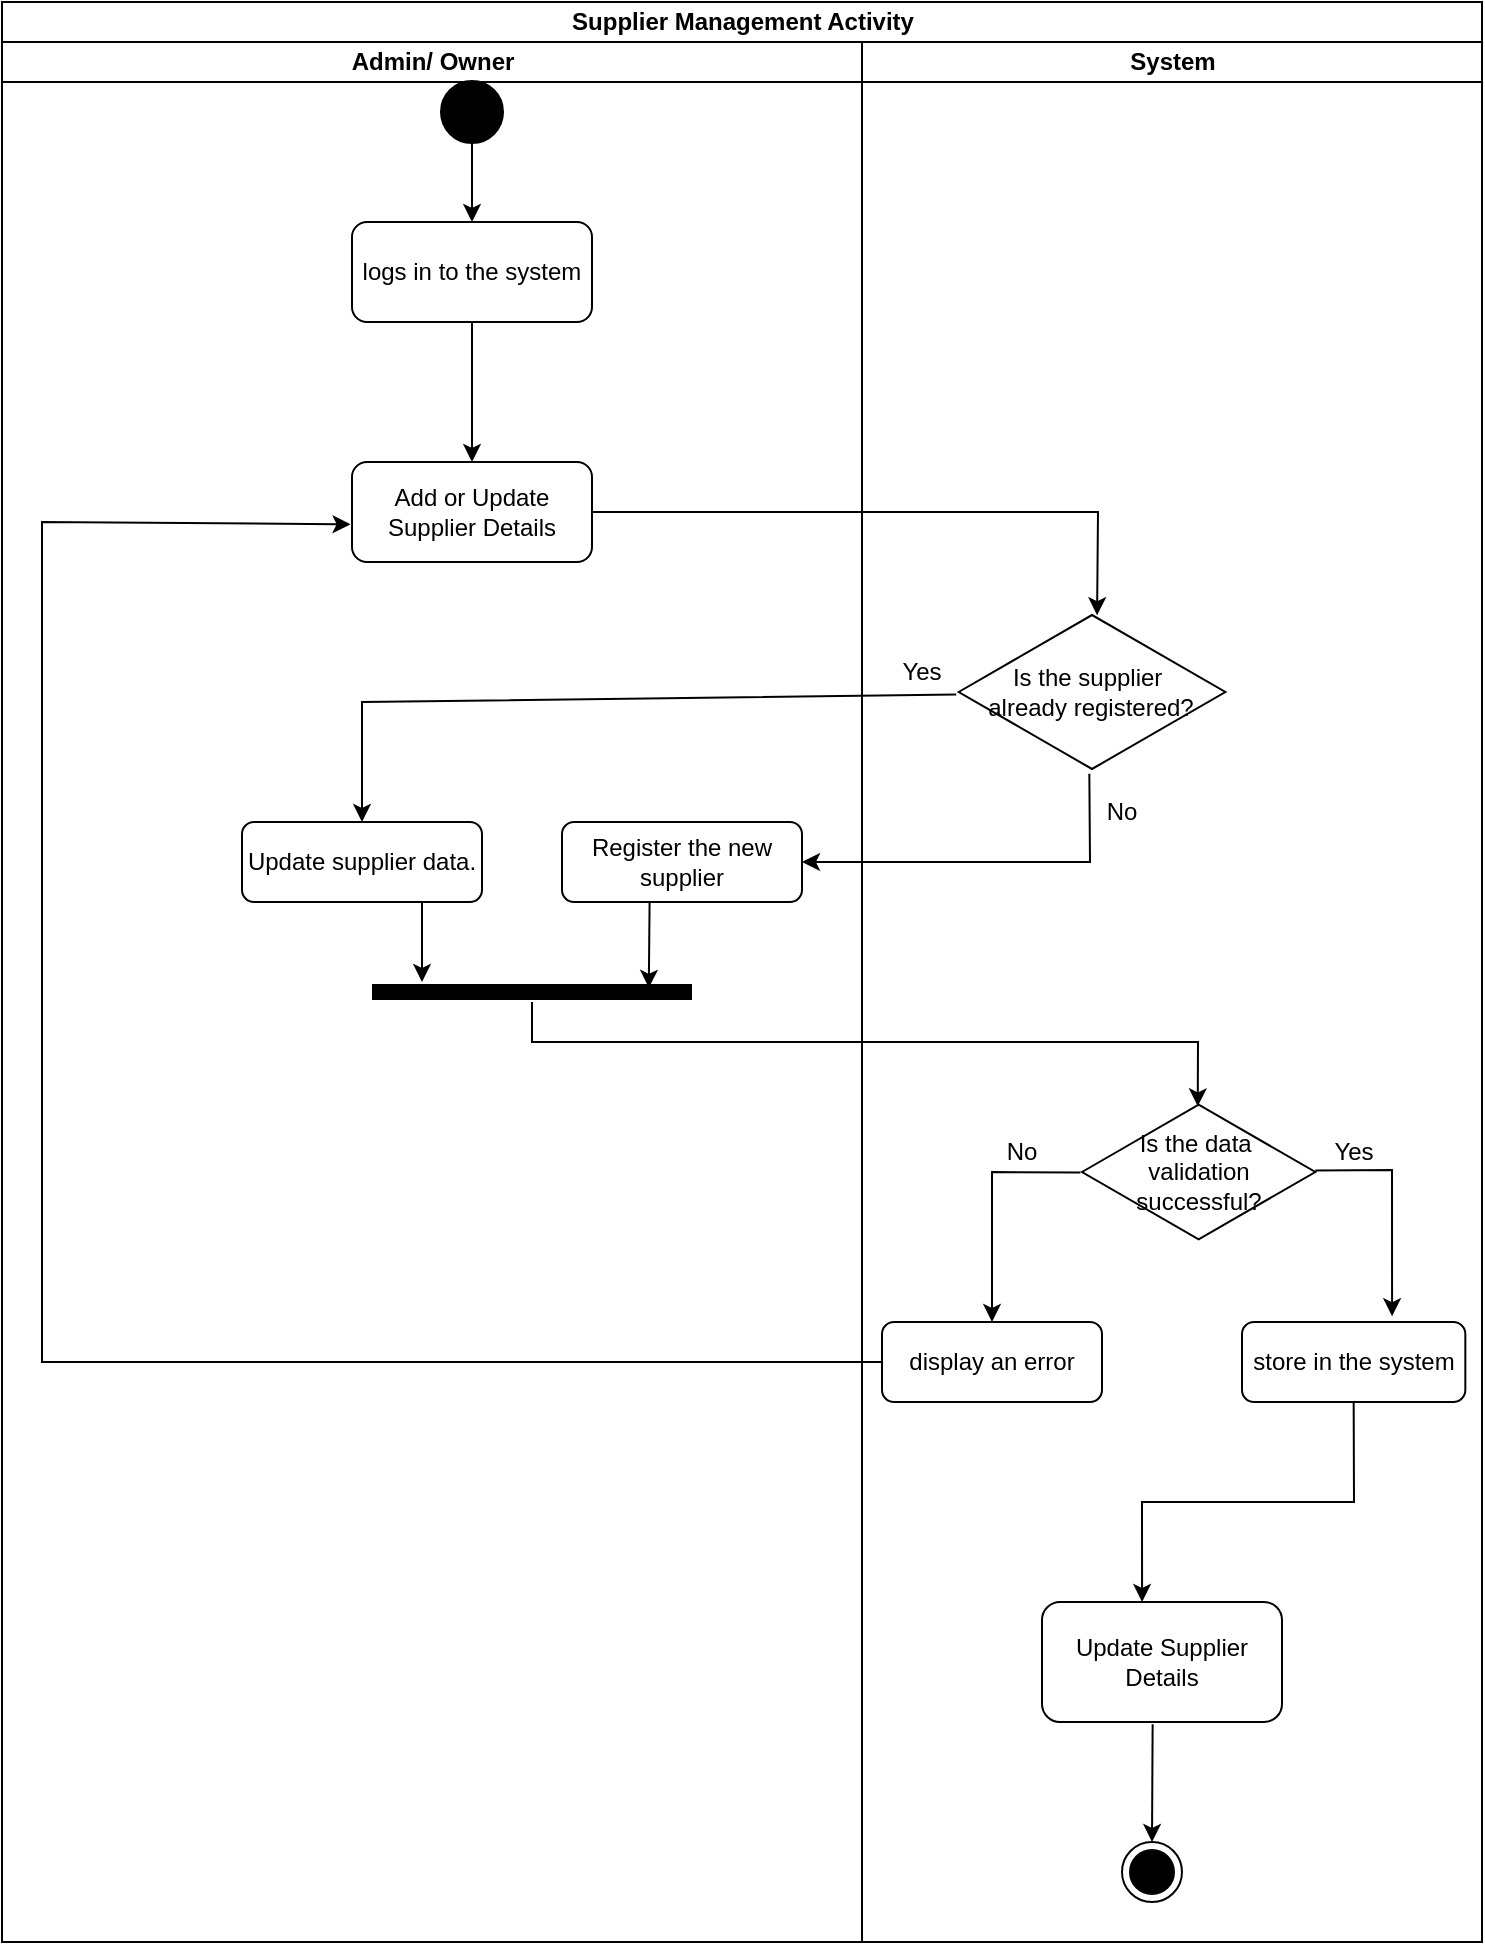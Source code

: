 <mxfile version="24.7.17">
  <diagram name="Page-1" id="7kJY-D1wnbRMmSLvOsFZ">
    <mxGraphModel dx="1480" dy="866" grid="1" gridSize="10" guides="1" tooltips="1" connect="1" arrows="1" fold="1" page="1" pageScale="1" pageWidth="850" pageHeight="1100" math="0" shadow="0">
      <root>
        <mxCell id="0" />
        <mxCell id="1" parent="0" />
        <mxCell id="IyWoWXMA88X-UI1_IplW-1" value="Supplier Management Activity" style="swimlane;childLayout=stackLayout;resizeParent=1;resizeParentMax=0;startSize=20;html=1;" vertex="1" parent="1">
          <mxGeometry x="170" y="40" width="740" height="970" as="geometry" />
        </mxCell>
        <mxCell id="IyWoWXMA88X-UI1_IplW-11" value="" style="endArrow=classic;html=1;rounded=0;exitX=1;exitY=0.5;exitDx=0;exitDy=0;entryX=0.519;entryY=0.02;entryDx=0;entryDy=0;entryPerimeter=0;" edge="1" parent="IyWoWXMA88X-UI1_IplW-1" source="IyWoWXMA88X-UI1_IplW-8" target="IyWoWXMA88X-UI1_IplW-10">
          <mxGeometry width="50" height="50" relative="1" as="geometry">
            <mxPoint x="260" y="350" as="sourcePoint" />
            <mxPoint x="310" y="300" as="targetPoint" />
            <Array as="points">
              <mxPoint x="548" y="255" />
            </Array>
          </mxGeometry>
        </mxCell>
        <mxCell id="IyWoWXMA88X-UI1_IplW-13" value="" style="endArrow=classic;html=1;rounded=0;exitX=-0.009;exitY=0.516;exitDx=0;exitDy=0;exitPerimeter=0;entryX=0.5;entryY=0;entryDx=0;entryDy=0;" edge="1" parent="IyWoWXMA88X-UI1_IplW-1" source="IyWoWXMA88X-UI1_IplW-10" target="IyWoWXMA88X-UI1_IplW-12">
          <mxGeometry width="50" height="50" relative="1" as="geometry">
            <mxPoint x="210" y="400" as="sourcePoint" />
            <mxPoint x="260" y="350" as="targetPoint" />
            <Array as="points">
              <mxPoint x="180" y="350" />
            </Array>
          </mxGeometry>
        </mxCell>
        <mxCell id="IyWoWXMA88X-UI1_IplW-16" value="" style="endArrow=classic;html=1;rounded=0;exitX=0.49;exitY=1.011;exitDx=0;exitDy=0;exitPerimeter=0;entryX=1;entryY=0.5;entryDx=0;entryDy=0;" edge="1" parent="IyWoWXMA88X-UI1_IplW-1" source="IyWoWXMA88X-UI1_IplW-10" target="IyWoWXMA88X-UI1_IplW-15">
          <mxGeometry width="50" height="50" relative="1" as="geometry">
            <mxPoint x="200" y="430" as="sourcePoint" />
            <mxPoint x="250" y="380" as="targetPoint" />
            <Array as="points">
              <mxPoint x="544" y="430" />
            </Array>
          </mxGeometry>
        </mxCell>
        <mxCell id="IyWoWXMA88X-UI1_IplW-24" value="" style="endArrow=classic;html=1;rounded=0;entryX=0.496;entryY=0.031;entryDx=0;entryDy=0;entryPerimeter=0;" edge="1" parent="IyWoWXMA88X-UI1_IplW-1" source="IyWoWXMA88X-UI1_IplW-19" target="IyWoWXMA88X-UI1_IplW-23">
          <mxGeometry width="50" height="50" relative="1" as="geometry">
            <mxPoint x="160" y="640" as="sourcePoint" />
            <mxPoint x="210" y="590" as="targetPoint" />
            <Array as="points">
              <mxPoint x="265" y="520" />
              <mxPoint x="598" y="520" />
            </Array>
          </mxGeometry>
        </mxCell>
        <mxCell id="IyWoWXMA88X-UI1_IplW-2" value="Admin/ Owner" style="swimlane;startSize=20;html=1;" vertex="1" parent="IyWoWXMA88X-UI1_IplW-1">
          <mxGeometry y="20" width="430" height="950" as="geometry" />
        </mxCell>
        <mxCell id="IyWoWXMA88X-UI1_IplW-5" value="" style="strokeWidth=2;html=1;shape=mxgraph.flowchart.start_2;whiteSpace=wrap;fillColor=#000000;" vertex="1" parent="IyWoWXMA88X-UI1_IplW-2">
          <mxGeometry x="220" y="20" width="30" height="30" as="geometry" />
        </mxCell>
        <mxCell id="IyWoWXMA88X-UI1_IplW-6" value="logs in to the system" style="rounded=1;whiteSpace=wrap;html=1;" vertex="1" parent="IyWoWXMA88X-UI1_IplW-2">
          <mxGeometry x="175" y="90" width="120" height="50" as="geometry" />
        </mxCell>
        <mxCell id="IyWoWXMA88X-UI1_IplW-7" value="" style="endArrow=classic;html=1;rounded=0;exitX=0.5;exitY=1;exitDx=0;exitDy=0;exitPerimeter=0;" edge="1" parent="IyWoWXMA88X-UI1_IplW-2" source="IyWoWXMA88X-UI1_IplW-5" target="IyWoWXMA88X-UI1_IplW-6">
          <mxGeometry width="50" height="50" relative="1" as="geometry">
            <mxPoint x="260" y="230" as="sourcePoint" />
            <mxPoint x="310" y="180" as="targetPoint" />
          </mxGeometry>
        </mxCell>
        <mxCell id="IyWoWXMA88X-UI1_IplW-8" value="Add or Update Supplier Details" style="rounded=1;whiteSpace=wrap;html=1;" vertex="1" parent="IyWoWXMA88X-UI1_IplW-2">
          <mxGeometry x="175" y="210" width="120" height="50" as="geometry" />
        </mxCell>
        <mxCell id="IyWoWXMA88X-UI1_IplW-9" value="" style="endArrow=classic;html=1;rounded=0;exitX=0.5;exitY=1;exitDx=0;exitDy=0;entryX=0.5;entryY=0;entryDx=0;entryDy=0;" edge="1" parent="IyWoWXMA88X-UI1_IplW-2" source="IyWoWXMA88X-UI1_IplW-6" target="IyWoWXMA88X-UI1_IplW-8">
          <mxGeometry width="50" height="50" relative="1" as="geometry">
            <mxPoint x="260" y="230" as="sourcePoint" />
            <mxPoint x="310" y="180" as="targetPoint" />
          </mxGeometry>
        </mxCell>
        <mxCell id="IyWoWXMA88X-UI1_IplW-12" value="Update supplier data." style="rounded=1;whiteSpace=wrap;html=1;" vertex="1" parent="IyWoWXMA88X-UI1_IplW-2">
          <mxGeometry x="120" y="390" width="120" height="40" as="geometry" />
        </mxCell>
        <mxCell id="IyWoWXMA88X-UI1_IplW-15" value="Register the new supplier" style="rounded=1;whiteSpace=wrap;html=1;" vertex="1" parent="IyWoWXMA88X-UI1_IplW-2">
          <mxGeometry x="280" y="390" width="120" height="40" as="geometry" />
        </mxCell>
        <mxCell id="IyWoWXMA88X-UI1_IplW-19" value="" style="line;strokeWidth=8;html=1;" vertex="1" parent="IyWoWXMA88X-UI1_IplW-2">
          <mxGeometry x="185" y="470" width="160" height="10" as="geometry" />
        </mxCell>
        <mxCell id="IyWoWXMA88X-UI1_IplW-20" value="" style="endArrow=classic;html=1;rounded=0;exitX=0.75;exitY=1;exitDx=0;exitDy=0;" edge="1" parent="IyWoWXMA88X-UI1_IplW-2" source="IyWoWXMA88X-UI1_IplW-12">
          <mxGeometry width="50" height="50" relative="1" as="geometry">
            <mxPoint x="170" y="470" as="sourcePoint" />
            <mxPoint x="210" y="470" as="targetPoint" />
          </mxGeometry>
        </mxCell>
        <mxCell id="IyWoWXMA88X-UI1_IplW-21" value="" style="endArrow=classic;html=1;rounded=0;exitX=0.365;exitY=0.993;exitDx=0;exitDy=0;entryX=0.865;entryY=0.288;entryDx=0;entryDy=0;entryPerimeter=0;exitPerimeter=0;" edge="1" parent="IyWoWXMA88X-UI1_IplW-2" source="IyWoWXMA88X-UI1_IplW-15" target="IyWoWXMA88X-UI1_IplW-19">
          <mxGeometry width="50" height="50" relative="1" as="geometry">
            <mxPoint x="170" y="470" as="sourcePoint" />
            <mxPoint x="260" y="470" as="targetPoint" />
          </mxGeometry>
        </mxCell>
        <mxCell id="IyWoWXMA88X-UI1_IplW-31" value="" style="endArrow=classic;html=1;rounded=0;exitX=0;exitY=0.5;exitDx=0;exitDy=0;entryX=-0.006;entryY=0.623;entryDx=0;entryDy=0;entryPerimeter=0;" edge="1" parent="IyWoWXMA88X-UI1_IplW-1" source="IyWoWXMA88X-UI1_IplW-22" target="IyWoWXMA88X-UI1_IplW-8">
          <mxGeometry width="50" height="50" relative="1" as="geometry">
            <mxPoint x="260" y="470" as="sourcePoint" />
            <mxPoint x="-80" y="280" as="targetPoint" />
            <Array as="points">
              <mxPoint x="20" y="680" />
              <mxPoint x="20" y="260" />
            </Array>
          </mxGeometry>
        </mxCell>
        <mxCell id="IyWoWXMA88X-UI1_IplW-3" value="System" style="swimlane;startSize=20;html=1;" vertex="1" parent="IyWoWXMA88X-UI1_IplW-1">
          <mxGeometry x="430" y="20" width="310" height="950" as="geometry" />
        </mxCell>
        <mxCell id="IyWoWXMA88X-UI1_IplW-10" value="Is the supplier&amp;nbsp;&lt;div&gt;already registered?&lt;/div&gt;" style="html=1;whiteSpace=wrap;aspect=fixed;shape=isoRectangle;" vertex="1" parent="IyWoWXMA88X-UI1_IplW-3">
          <mxGeometry x="48.34" y="285" width="133.33" height="80" as="geometry" />
        </mxCell>
        <mxCell id="IyWoWXMA88X-UI1_IplW-14" value="Yes" style="text;html=1;align=center;verticalAlign=middle;whiteSpace=wrap;rounded=0;" vertex="1" parent="IyWoWXMA88X-UI1_IplW-3">
          <mxGeometry y="300" width="60" height="30" as="geometry" />
        </mxCell>
        <mxCell id="IyWoWXMA88X-UI1_IplW-17" value="No" style="text;html=1;align=center;verticalAlign=middle;whiteSpace=wrap;rounded=0;" vertex="1" parent="IyWoWXMA88X-UI1_IplW-3">
          <mxGeometry x="100" y="370" width="60" height="30" as="geometry" />
        </mxCell>
        <mxCell id="IyWoWXMA88X-UI1_IplW-23" value="Is the data&amp;nbsp;&lt;div&gt;validation successful?&lt;/div&gt;" style="html=1;whiteSpace=wrap;aspect=fixed;shape=isoRectangle;" vertex="1" parent="IyWoWXMA88X-UI1_IplW-3">
          <mxGeometry x="110" y="530" width="116.67" height="70" as="geometry" />
        </mxCell>
        <mxCell id="IyWoWXMA88X-UI1_IplW-22" value="&lt;div&gt;display an error&lt;br&gt;&lt;/div&gt;" style="rounded=1;whiteSpace=wrap;html=1;" vertex="1" parent="IyWoWXMA88X-UI1_IplW-3">
          <mxGeometry x="10" y="640" width="110" height="40" as="geometry" />
        </mxCell>
        <mxCell id="IyWoWXMA88X-UI1_IplW-25" value="store in the system" style="rounded=1;whiteSpace=wrap;html=1;" vertex="1" parent="IyWoWXMA88X-UI1_IplW-3">
          <mxGeometry x="190" y="640" width="111.67" height="40" as="geometry" />
        </mxCell>
        <mxCell id="IyWoWXMA88X-UI1_IplW-26" value="" style="endArrow=classic;html=1;rounded=0;exitX=-0.007;exitY=0.504;exitDx=0;exitDy=0;exitPerimeter=0;entryX=0.5;entryY=0;entryDx=0;entryDy=0;" edge="1" parent="IyWoWXMA88X-UI1_IplW-3" source="IyWoWXMA88X-UI1_IplW-23" target="IyWoWXMA88X-UI1_IplW-22">
          <mxGeometry width="50" height="50" relative="1" as="geometry">
            <mxPoint x="20" y="680" as="sourcePoint" />
            <mxPoint x="70" y="630" as="targetPoint" />
            <Array as="points">
              <mxPoint x="65" y="565" />
            </Array>
          </mxGeometry>
        </mxCell>
        <mxCell id="IyWoWXMA88X-UI1_IplW-27" value="" style="endArrow=classic;html=1;rounded=0;exitX=1;exitY=0.489;exitDx=0;exitDy=0;exitPerimeter=0;entryX=0.672;entryY=-0.072;entryDx=0;entryDy=0;entryPerimeter=0;" edge="1" parent="IyWoWXMA88X-UI1_IplW-3" source="IyWoWXMA88X-UI1_IplW-23" target="IyWoWXMA88X-UI1_IplW-25">
          <mxGeometry width="50" height="50" relative="1" as="geometry">
            <mxPoint x="10" y="680" as="sourcePoint" />
            <mxPoint x="60" y="630" as="targetPoint" />
            <Array as="points">
              <mxPoint x="265" y="564" />
            </Array>
          </mxGeometry>
        </mxCell>
        <mxCell id="IyWoWXMA88X-UI1_IplW-29" value="No" style="text;html=1;align=center;verticalAlign=middle;whiteSpace=wrap;rounded=0;" vertex="1" parent="IyWoWXMA88X-UI1_IplW-3">
          <mxGeometry x="50" y="540" width="60" height="30" as="geometry" />
        </mxCell>
        <mxCell id="IyWoWXMA88X-UI1_IplW-30" value="Yes" style="text;html=1;align=center;verticalAlign=middle;whiteSpace=wrap;rounded=0;" vertex="1" parent="IyWoWXMA88X-UI1_IplW-3">
          <mxGeometry x="215.84" y="540" width="60" height="30" as="geometry" />
        </mxCell>
        <mxCell id="IyWoWXMA88X-UI1_IplW-32" value="Update Supplier Details" style="rounded=1;whiteSpace=wrap;html=1;" vertex="1" parent="IyWoWXMA88X-UI1_IplW-3">
          <mxGeometry x="90" y="780" width="120" height="60" as="geometry" />
        </mxCell>
        <mxCell id="IyWoWXMA88X-UI1_IplW-33" value="" style="endArrow=classic;html=1;rounded=0;exitX=0.5;exitY=1;exitDx=0;exitDy=0;entryX=0.417;entryY=0;entryDx=0;entryDy=0;entryPerimeter=0;" edge="1" parent="IyWoWXMA88X-UI1_IplW-3" source="IyWoWXMA88X-UI1_IplW-25" target="IyWoWXMA88X-UI1_IplW-32">
          <mxGeometry width="50" height="50" relative="1" as="geometry">
            <mxPoint x="-90" y="780" as="sourcePoint" />
            <mxPoint x="-40" y="730" as="targetPoint" />
            <Array as="points">
              <mxPoint x="246" y="730" />
              <mxPoint x="140" y="730" />
            </Array>
          </mxGeometry>
        </mxCell>
        <mxCell id="IyWoWXMA88X-UI1_IplW-34" value="" style="ellipse;html=1;shape=endState;fillColor=#000000;strokeColor=#000000;" vertex="1" parent="IyWoWXMA88X-UI1_IplW-3">
          <mxGeometry x="130" y="900" width="30" height="30" as="geometry" />
        </mxCell>
        <mxCell id="IyWoWXMA88X-UI1_IplW-35" value="" style="endArrow=classic;html=1;rounded=0;exitX=0.461;exitY=1.019;exitDx=0;exitDy=0;exitPerimeter=0;entryX=0.5;entryY=0;entryDx=0;entryDy=0;" edge="1" parent="IyWoWXMA88X-UI1_IplW-3" source="IyWoWXMA88X-UI1_IplW-32" target="IyWoWXMA88X-UI1_IplW-34">
          <mxGeometry width="50" height="50" relative="1" as="geometry">
            <mxPoint x="10" y="890" as="sourcePoint" />
            <mxPoint x="60" y="840" as="targetPoint" />
          </mxGeometry>
        </mxCell>
      </root>
    </mxGraphModel>
  </diagram>
</mxfile>

